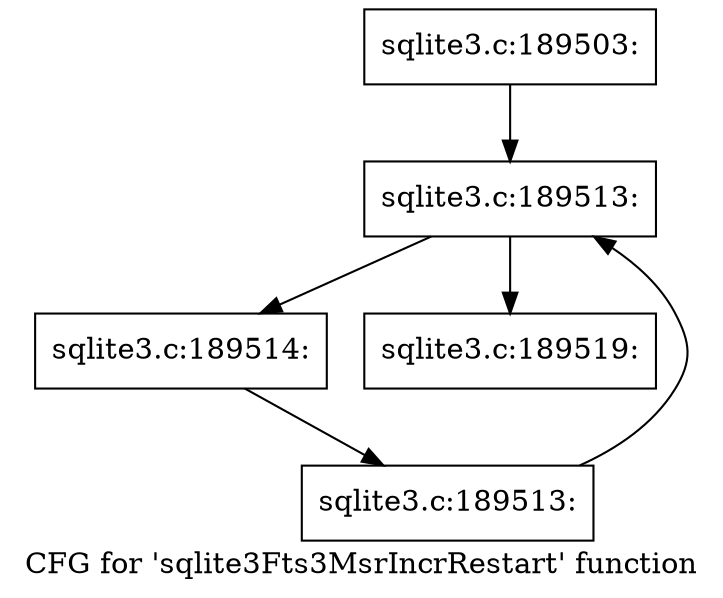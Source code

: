 digraph "CFG for 'sqlite3Fts3MsrIncrRestart' function" {
	label="CFG for 'sqlite3Fts3MsrIncrRestart' function";

	Node0x55c0f6ce9300 [shape=record,label="{sqlite3.c:189503:}"];
	Node0x55c0f6ce9300 -> Node0x55c0fb2c3ec0;
	Node0x55c0fb2c3ec0 [shape=record,label="{sqlite3.c:189513:}"];
	Node0x55c0fb2c3ec0 -> Node0x55c0fb2c4070;
	Node0x55c0fb2c3ec0 -> Node0x55c0fb2c3d10;
	Node0x55c0fb2c4070 [shape=record,label="{sqlite3.c:189514:}"];
	Node0x55c0fb2c4070 -> Node0x55c0fb2c3fe0;
	Node0x55c0fb2c3fe0 [shape=record,label="{sqlite3.c:189513:}"];
	Node0x55c0fb2c3fe0 -> Node0x55c0fb2c3ec0;
	Node0x55c0fb2c3d10 [shape=record,label="{sqlite3.c:189519:}"];
}
